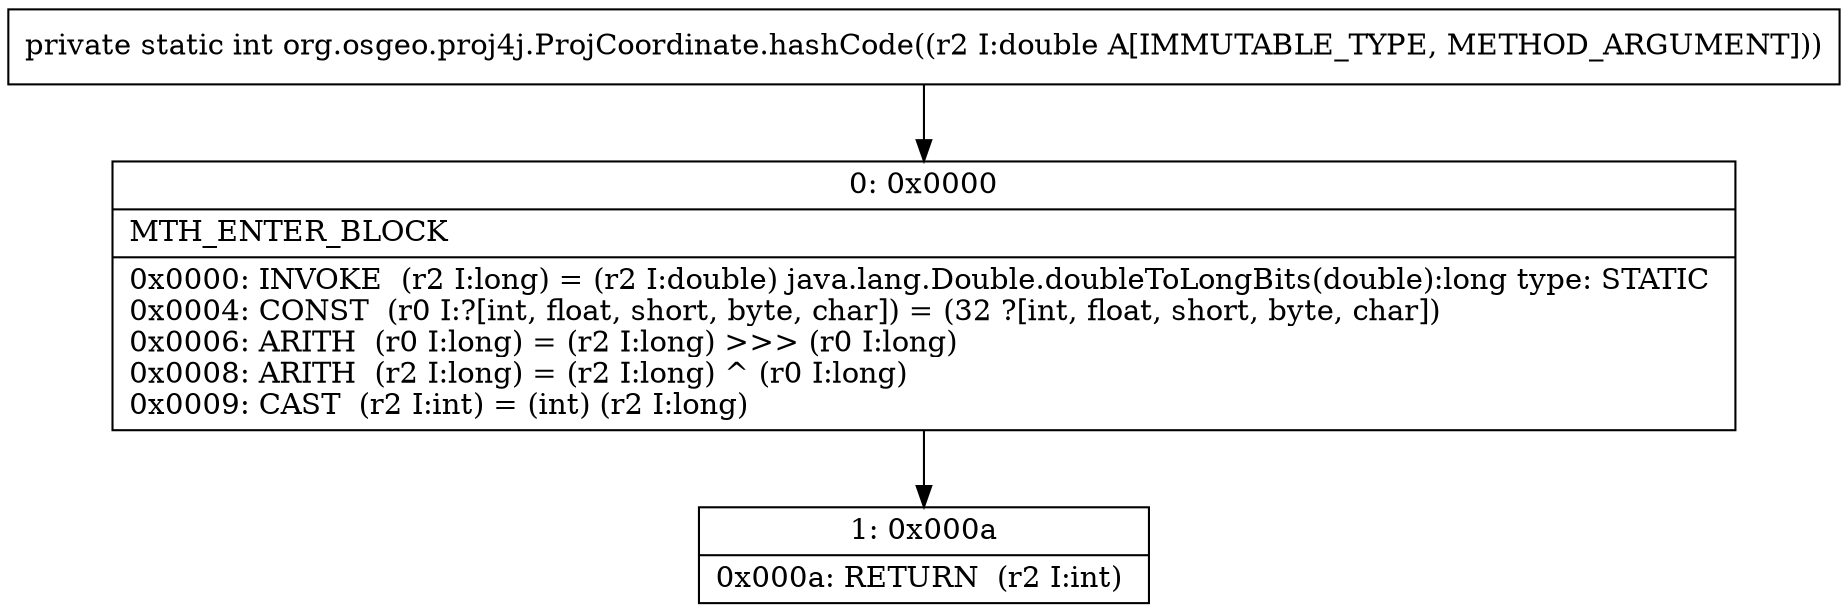 digraph "CFG fororg.osgeo.proj4j.ProjCoordinate.hashCode(D)I" {
Node_0 [shape=record,label="{0\:\ 0x0000|MTH_ENTER_BLOCK\l|0x0000: INVOKE  (r2 I:long) = (r2 I:double) java.lang.Double.doubleToLongBits(double):long type: STATIC \l0x0004: CONST  (r0 I:?[int, float, short, byte, char]) = (32 ?[int, float, short, byte, char]) \l0x0006: ARITH  (r0 I:long) = (r2 I:long) \>\>\> (r0 I:long) \l0x0008: ARITH  (r2 I:long) = (r2 I:long) ^ (r0 I:long) \l0x0009: CAST  (r2 I:int) = (int) (r2 I:long) \l}"];
Node_1 [shape=record,label="{1\:\ 0x000a|0x000a: RETURN  (r2 I:int) \l}"];
MethodNode[shape=record,label="{private static int org.osgeo.proj4j.ProjCoordinate.hashCode((r2 I:double A[IMMUTABLE_TYPE, METHOD_ARGUMENT])) }"];
MethodNode -> Node_0;
Node_0 -> Node_1;
}

